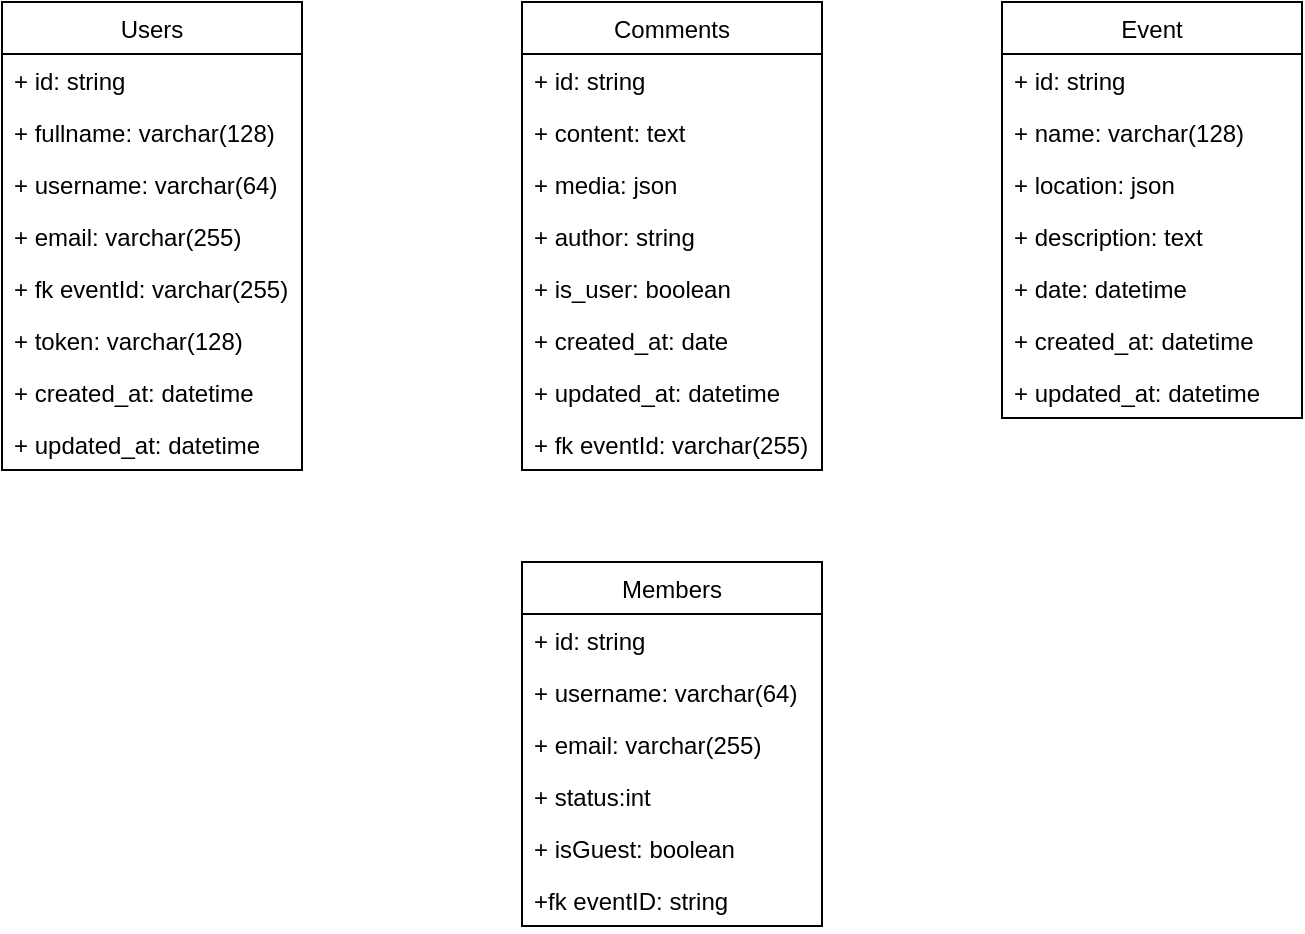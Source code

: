 <mxfile version="17.1.3" type="github">
  <diagram id="kh0qzleask_zGiQaN6OA" name="Page-1">
    <mxGraphModel dx="1356" dy="820" grid="1" gridSize="10" guides="1" tooltips="1" connect="1" arrows="1" fold="1" page="1" pageScale="1" pageWidth="827" pageHeight="1169" math="0" shadow="0">
      <root>
        <mxCell id="0" />
        <mxCell id="1" parent="0" />
        <mxCell id="gKOD2q_dbxWJM7LlFmg6-7" value="Comments" style="swimlane;fontStyle=0;childLayout=stackLayout;horizontal=1;startSize=26;fillColor=none;horizontalStack=0;resizeParent=1;resizeParentMax=0;resizeLast=0;collapsible=1;marginBottom=0;" vertex="1" parent="1">
          <mxGeometry x="350" y="300" width="150" height="234" as="geometry" />
        </mxCell>
        <mxCell id="gKOD2q_dbxWJM7LlFmg6-8" value="+ id: string" style="text;strokeColor=none;fillColor=none;align=left;verticalAlign=top;spacingLeft=4;spacingRight=4;overflow=hidden;rotatable=0;points=[[0,0.5],[1,0.5]];portConstraint=eastwest;" vertex="1" parent="gKOD2q_dbxWJM7LlFmg6-7">
          <mxGeometry y="26" width="150" height="26" as="geometry" />
        </mxCell>
        <mxCell id="gKOD2q_dbxWJM7LlFmg6-9" value="+ content: text" style="text;strokeColor=none;fillColor=none;align=left;verticalAlign=top;spacingLeft=4;spacingRight=4;overflow=hidden;rotatable=0;points=[[0,0.5],[1,0.5]];portConstraint=eastwest;" vertex="1" parent="gKOD2q_dbxWJM7LlFmg6-7">
          <mxGeometry y="52" width="150" height="26" as="geometry" />
        </mxCell>
        <mxCell id="gKOD2q_dbxWJM7LlFmg6-10" value="+ media: json" style="text;strokeColor=none;fillColor=none;align=left;verticalAlign=top;spacingLeft=4;spacingRight=4;overflow=hidden;rotatable=0;points=[[0,0.5],[1,0.5]];portConstraint=eastwest;" vertex="1" parent="gKOD2q_dbxWJM7LlFmg6-7">
          <mxGeometry y="78" width="150" height="26" as="geometry" />
        </mxCell>
        <mxCell id="gKOD2q_dbxWJM7LlFmg6-11" value="+ author: string" style="text;strokeColor=none;fillColor=none;align=left;verticalAlign=top;spacingLeft=4;spacingRight=4;overflow=hidden;rotatable=0;points=[[0,0.5],[1,0.5]];portConstraint=eastwest;" vertex="1" parent="gKOD2q_dbxWJM7LlFmg6-7">
          <mxGeometry y="104" width="150" height="26" as="geometry" />
        </mxCell>
        <mxCell id="gKOD2q_dbxWJM7LlFmg6-30" value="+ is_user: boolean" style="text;strokeColor=none;fillColor=none;align=left;verticalAlign=top;spacingLeft=4;spacingRight=4;overflow=hidden;rotatable=0;points=[[0,0.5],[1,0.5]];portConstraint=eastwest;" vertex="1" parent="gKOD2q_dbxWJM7LlFmg6-7">
          <mxGeometry y="130" width="150" height="26" as="geometry" />
        </mxCell>
        <mxCell id="gKOD2q_dbxWJM7LlFmg6-12" value="+ created_at: date" style="text;strokeColor=none;fillColor=none;align=left;verticalAlign=top;spacingLeft=4;spacingRight=4;overflow=hidden;rotatable=0;points=[[0,0.5],[1,0.5]];portConstraint=eastwest;" vertex="1" parent="gKOD2q_dbxWJM7LlFmg6-7">
          <mxGeometry y="156" width="150" height="26" as="geometry" />
        </mxCell>
        <mxCell id="gKOD2q_dbxWJM7LlFmg6-13" value="+ updated_at: datetime" style="text;strokeColor=none;fillColor=none;align=left;verticalAlign=top;spacingLeft=4;spacingRight=4;overflow=hidden;rotatable=0;points=[[0,0.5],[1,0.5]];portConstraint=eastwest;" vertex="1" parent="gKOD2q_dbxWJM7LlFmg6-7">
          <mxGeometry y="182" width="150" height="26" as="geometry" />
        </mxCell>
        <mxCell id="gKOD2q_dbxWJM7LlFmg6-14" value="+ fk eventId: varchar(255)" style="text;strokeColor=none;fillColor=none;align=left;verticalAlign=top;spacingLeft=4;spacingRight=4;overflow=hidden;rotatable=0;points=[[0,0.5],[1,0.5]];portConstraint=eastwest;" vertex="1" parent="gKOD2q_dbxWJM7LlFmg6-7">
          <mxGeometry y="208" width="150" height="26" as="geometry" />
        </mxCell>
        <mxCell id="gKOD2q_dbxWJM7LlFmg6-21" value="Users" style="swimlane;fontStyle=0;childLayout=stackLayout;horizontal=1;startSize=26;fillColor=none;horizontalStack=0;resizeParent=1;resizeParentMax=0;resizeLast=0;collapsible=1;marginBottom=0;" vertex="1" parent="1">
          <mxGeometry x="90" y="300" width="150" height="234" as="geometry" />
        </mxCell>
        <mxCell id="gKOD2q_dbxWJM7LlFmg6-22" value="+ id: string" style="text;strokeColor=none;fillColor=none;align=left;verticalAlign=top;spacingLeft=4;spacingRight=4;overflow=hidden;rotatable=0;points=[[0,0.5],[1,0.5]];portConstraint=eastwest;" vertex="1" parent="gKOD2q_dbxWJM7LlFmg6-21">
          <mxGeometry y="26" width="150" height="26" as="geometry" />
        </mxCell>
        <mxCell id="gKOD2q_dbxWJM7LlFmg6-23" value="+ fullname: varchar(128)" style="text;strokeColor=none;fillColor=none;align=left;verticalAlign=top;spacingLeft=4;spacingRight=4;overflow=hidden;rotatable=0;points=[[0,0.5],[1,0.5]];portConstraint=eastwest;" vertex="1" parent="gKOD2q_dbxWJM7LlFmg6-21">
          <mxGeometry y="52" width="150" height="26" as="geometry" />
        </mxCell>
        <mxCell id="gKOD2q_dbxWJM7LlFmg6-24" value="+ username: varchar(64)" style="text;strokeColor=none;fillColor=none;align=left;verticalAlign=top;spacingLeft=4;spacingRight=4;overflow=hidden;rotatable=0;points=[[0,0.5],[1,0.5]];portConstraint=eastwest;" vertex="1" parent="gKOD2q_dbxWJM7LlFmg6-21">
          <mxGeometry y="78" width="150" height="26" as="geometry" />
        </mxCell>
        <mxCell id="gKOD2q_dbxWJM7LlFmg6-25" value="+ email: varchar(255)" style="text;strokeColor=none;fillColor=none;align=left;verticalAlign=top;spacingLeft=4;spacingRight=4;overflow=hidden;rotatable=0;points=[[0,0.5],[1,0.5]];portConstraint=eastwest;" vertex="1" parent="gKOD2q_dbxWJM7LlFmg6-21">
          <mxGeometry y="104" width="150" height="26" as="geometry" />
        </mxCell>
        <mxCell id="gKOD2q_dbxWJM7LlFmg6-28" value="+ fk eventId: varchar(255)" style="text;strokeColor=none;fillColor=none;align=left;verticalAlign=top;spacingLeft=4;spacingRight=4;overflow=hidden;rotatable=0;points=[[0,0.5],[1,0.5]];portConstraint=eastwest;" vertex="1" parent="gKOD2q_dbxWJM7LlFmg6-21">
          <mxGeometry y="130" width="150" height="26" as="geometry" />
        </mxCell>
        <mxCell id="gKOD2q_dbxWJM7LlFmg6-29" value="+ token: varchar(128)" style="text;strokeColor=none;fillColor=none;align=left;verticalAlign=top;spacingLeft=4;spacingRight=4;overflow=hidden;rotatable=0;points=[[0,0.5],[1,0.5]];portConstraint=eastwest;" vertex="1" parent="gKOD2q_dbxWJM7LlFmg6-21">
          <mxGeometry y="156" width="150" height="26" as="geometry" />
        </mxCell>
        <mxCell id="gKOD2q_dbxWJM7LlFmg6-26" value="+ created_at: datetime" style="text;strokeColor=none;fillColor=none;align=left;verticalAlign=top;spacingLeft=4;spacingRight=4;overflow=hidden;rotatable=0;points=[[0,0.5],[1,0.5]];portConstraint=eastwest;" vertex="1" parent="gKOD2q_dbxWJM7LlFmg6-21">
          <mxGeometry y="182" width="150" height="26" as="geometry" />
        </mxCell>
        <mxCell id="gKOD2q_dbxWJM7LlFmg6-27" value="+ updated_at: datetime" style="text;strokeColor=none;fillColor=none;align=left;verticalAlign=top;spacingLeft=4;spacingRight=4;overflow=hidden;rotatable=0;points=[[0,0.5],[1,0.5]];portConstraint=eastwest;" vertex="1" parent="gKOD2q_dbxWJM7LlFmg6-21">
          <mxGeometry y="208" width="150" height="26" as="geometry" />
        </mxCell>
        <mxCell id="gKOD2q_dbxWJM7LlFmg6-40" value="Event" style="swimlane;fontStyle=0;childLayout=stackLayout;horizontal=1;startSize=26;fillColor=none;horizontalStack=0;resizeParent=1;resizeParentMax=0;resizeLast=0;collapsible=1;marginBottom=0;" vertex="1" parent="1">
          <mxGeometry x="590" y="300" width="150" height="208" as="geometry" />
        </mxCell>
        <mxCell id="gKOD2q_dbxWJM7LlFmg6-41" value="+ id: string" style="text;strokeColor=none;fillColor=none;align=left;verticalAlign=top;spacingLeft=4;spacingRight=4;overflow=hidden;rotatable=0;points=[[0,0.5],[1,0.5]];portConstraint=eastwest;" vertex="1" parent="gKOD2q_dbxWJM7LlFmg6-40">
          <mxGeometry y="26" width="150" height="26" as="geometry" />
        </mxCell>
        <mxCell id="gKOD2q_dbxWJM7LlFmg6-42" value="+ name: varchar(128)" style="text;strokeColor=none;fillColor=none;align=left;verticalAlign=top;spacingLeft=4;spacingRight=4;overflow=hidden;rotatable=0;points=[[0,0.5],[1,0.5]];portConstraint=eastwest;" vertex="1" parent="gKOD2q_dbxWJM7LlFmg6-40">
          <mxGeometry y="52" width="150" height="26" as="geometry" />
        </mxCell>
        <mxCell id="gKOD2q_dbxWJM7LlFmg6-45" value="+ location: json&#xa;" style="text;strokeColor=none;fillColor=none;align=left;verticalAlign=top;spacingLeft=4;spacingRight=4;overflow=hidden;rotatable=0;points=[[0,0.5],[1,0.5]];portConstraint=eastwest;" vertex="1" parent="gKOD2q_dbxWJM7LlFmg6-40">
          <mxGeometry y="78" width="150" height="26" as="geometry" />
        </mxCell>
        <mxCell id="gKOD2q_dbxWJM7LlFmg6-46" value="+ description: text&#xa;" style="text;strokeColor=none;fillColor=none;align=left;verticalAlign=top;spacingLeft=4;spacingRight=4;overflow=hidden;rotatable=0;points=[[0,0.5],[1,0.5]];portConstraint=eastwest;" vertex="1" parent="gKOD2q_dbxWJM7LlFmg6-40">
          <mxGeometry y="104" width="150" height="26" as="geometry" />
        </mxCell>
        <mxCell id="gKOD2q_dbxWJM7LlFmg6-49" value="+ date: datetime&#xa;" style="text;strokeColor=none;fillColor=none;align=left;verticalAlign=top;spacingLeft=4;spacingRight=4;overflow=hidden;rotatable=0;points=[[0,0.5],[1,0.5]];portConstraint=eastwest;" vertex="1" parent="gKOD2q_dbxWJM7LlFmg6-40">
          <mxGeometry y="130" width="150" height="26" as="geometry" />
        </mxCell>
        <mxCell id="gKOD2q_dbxWJM7LlFmg6-47" value="+ created_at: datetime" style="text;strokeColor=none;fillColor=none;align=left;verticalAlign=top;spacingLeft=4;spacingRight=4;overflow=hidden;rotatable=0;points=[[0,0.5],[1,0.5]];portConstraint=eastwest;" vertex="1" parent="gKOD2q_dbxWJM7LlFmg6-40">
          <mxGeometry y="156" width="150" height="26" as="geometry" />
        </mxCell>
        <mxCell id="gKOD2q_dbxWJM7LlFmg6-48" value="+ updated_at: datetime" style="text;strokeColor=none;fillColor=none;align=left;verticalAlign=top;spacingLeft=4;spacingRight=4;overflow=hidden;rotatable=0;points=[[0,0.5],[1,0.5]];portConstraint=eastwest;" vertex="1" parent="gKOD2q_dbxWJM7LlFmg6-40">
          <mxGeometry y="182" width="150" height="26" as="geometry" />
        </mxCell>
        <mxCell id="gKOD2q_dbxWJM7LlFmg6-59" value="Members" style="swimlane;fontStyle=0;childLayout=stackLayout;horizontal=1;startSize=26;fillColor=none;horizontalStack=0;resizeParent=1;resizeParentMax=0;resizeLast=0;collapsible=1;marginBottom=0;" vertex="1" parent="1">
          <mxGeometry x="350" y="580" width="150" height="182" as="geometry" />
        </mxCell>
        <mxCell id="gKOD2q_dbxWJM7LlFmg6-60" value="+ id: string" style="text;strokeColor=none;fillColor=none;align=left;verticalAlign=top;spacingLeft=4;spacingRight=4;overflow=hidden;rotatable=0;points=[[0,0.5],[1,0.5]];portConstraint=eastwest;" vertex="1" parent="gKOD2q_dbxWJM7LlFmg6-59">
          <mxGeometry y="26" width="150" height="26" as="geometry" />
        </mxCell>
        <mxCell id="gKOD2q_dbxWJM7LlFmg6-62" value="+ username: varchar(64)" style="text;strokeColor=none;fillColor=none;align=left;verticalAlign=top;spacingLeft=4;spacingRight=4;overflow=hidden;rotatable=0;points=[[0,0.5],[1,0.5]];portConstraint=eastwest;" vertex="1" parent="gKOD2q_dbxWJM7LlFmg6-59">
          <mxGeometry y="52" width="150" height="26" as="geometry" />
        </mxCell>
        <mxCell id="gKOD2q_dbxWJM7LlFmg6-63" value="+ email: varchar(255)" style="text;strokeColor=none;fillColor=none;align=left;verticalAlign=top;spacingLeft=4;spacingRight=4;overflow=hidden;rotatable=0;points=[[0,0.5],[1,0.5]];portConstraint=eastwest;" vertex="1" parent="gKOD2q_dbxWJM7LlFmg6-59">
          <mxGeometry y="78" width="150" height="26" as="geometry" />
        </mxCell>
        <mxCell id="gKOD2q_dbxWJM7LlFmg6-64" value="+ status:int" style="text;strokeColor=none;fillColor=none;align=left;verticalAlign=top;spacingLeft=4;spacingRight=4;overflow=hidden;rotatable=0;points=[[0,0.5],[1,0.5]];portConstraint=eastwest;" vertex="1" parent="gKOD2q_dbxWJM7LlFmg6-59">
          <mxGeometry y="104" width="150" height="26" as="geometry" />
        </mxCell>
        <mxCell id="gKOD2q_dbxWJM7LlFmg6-65" value="+ isGuest: boolean" style="text;strokeColor=none;fillColor=none;align=left;verticalAlign=top;spacingLeft=4;spacingRight=4;overflow=hidden;rotatable=0;points=[[0,0.5],[1,0.5]];portConstraint=eastwest;" vertex="1" parent="gKOD2q_dbxWJM7LlFmg6-59">
          <mxGeometry y="130" width="150" height="26" as="geometry" />
        </mxCell>
        <mxCell id="gKOD2q_dbxWJM7LlFmg6-66" value="+fk eventID: string" style="text;strokeColor=none;fillColor=none;align=left;verticalAlign=top;spacingLeft=4;spacingRight=4;overflow=hidden;rotatable=0;points=[[0,0.5],[1,0.5]];portConstraint=eastwest;" vertex="1" parent="gKOD2q_dbxWJM7LlFmg6-59">
          <mxGeometry y="156" width="150" height="26" as="geometry" />
        </mxCell>
      </root>
    </mxGraphModel>
  </diagram>
</mxfile>
